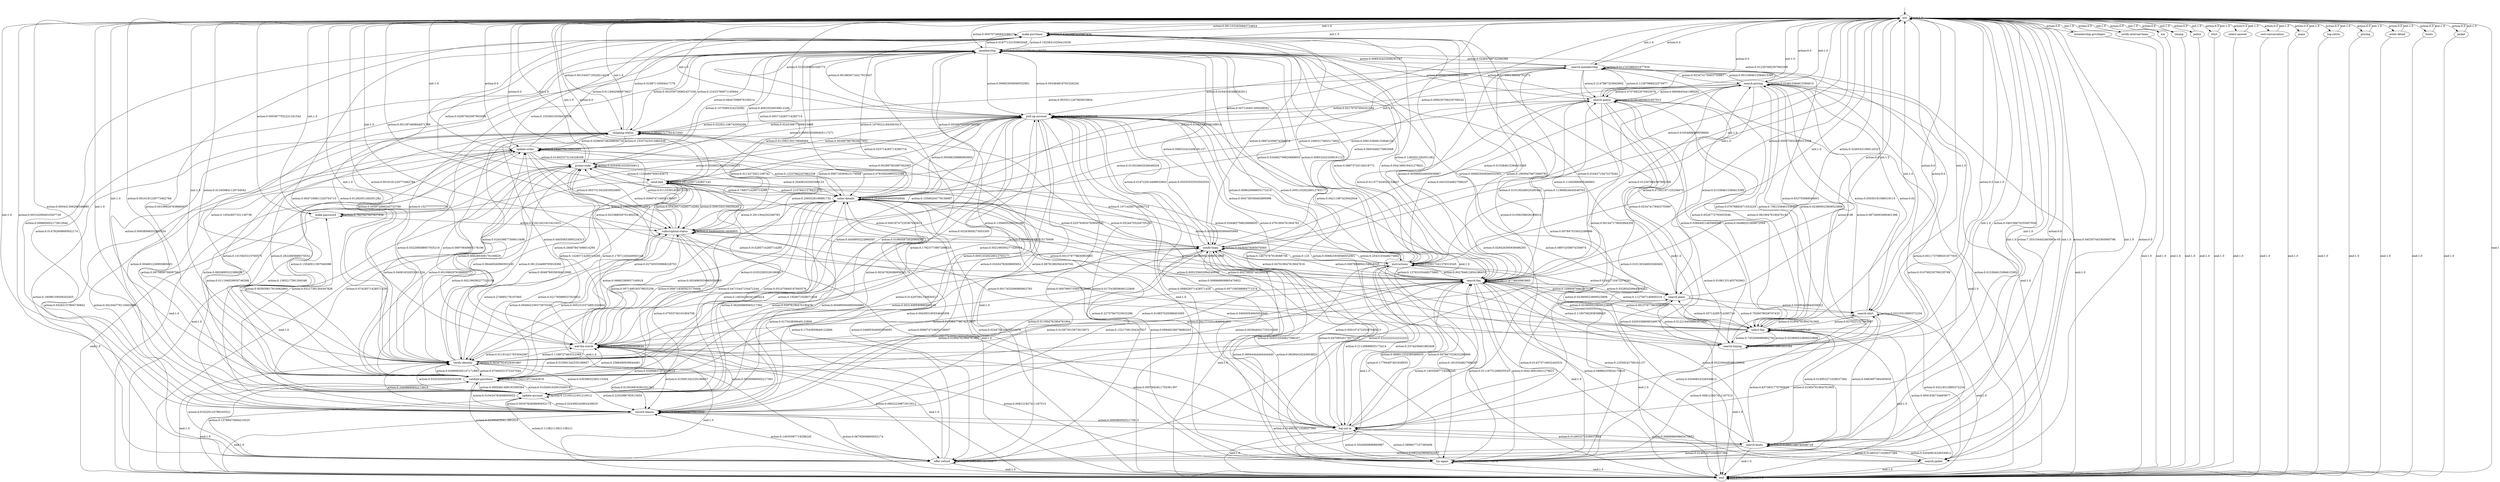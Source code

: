 digraph learned_mdp {
s0 [label="init"];
s1 [label="make-purchase"];
s2 [label="search-pricing"];
s3 [label="membership"];
s4 [label="search-boots"];
s5 [label="membership-privileges"];
s6 [label="try-again"];
s7 [label="record-reason"];
s8 [label="notify-team"];
s9 [label="log-out-in"];
s10 [label="offer-refund"];
s11 [label="update-account"];
s12 [label="subscription-status"];
s13 [label="notify-internal-team"];
s14 [label="n/a"];
s15 [label="search-timing"];
s16 [label="validate-purchase"];
s17 [label="timing"];
s18 [label="policy"];
s19 [label="search-jacket"];
s20 [label="select-faq"];
s21 [label="search-faq"];
s22 [label="shirt"];
s23 [label="verify-identity"];
s24 [label="instructions"];
s25 [label="select-answer"];
s26 [label="enter-details"];
s27 [label="ask-the-oracle"];
s28 [label="end-conversation"];
s29 [label="jeans"];
s30 [label="log-out/in"];
s31 [label="make-password"];
s32 [label="update-order"];
s33 [label="search-shirt"];
s34 [label="promo-code"];
s35 [label="pricing"];
s36 [label="send-link"];
s37 [label="enter-detail"];
s38 [label="shipping-status"];
s39 [label="search-jeans"];
s40 [label="pull-up-account"];
s41 [label="boots"];
s42 [label="search-policy"];
s43 [label="jacket"];
s44 [label="search-membership"];
s45 [label="end"];
s0 -> s0  [label="init:1.0"];
s0 -> s1  [label="action:0.0011032656663724624"];
s0 -> s2  [label="action:0.0"];
s0 -> s3  [label="action:0.004707266843189173"];
s0 -> s4  [label="action:0.0"];
s0 -> s5  [label="action:0.0"];
s0 -> s6  [label="action:0.045307443365695796"];
s0 -> s7  [label="action:0.003162694910267726"];
s0 -> s8  [label="action:0.01654898499558694"];
s0 -> s9  [label="action:0.040158870255957636"];
s0 -> s10  [label="action:7.355104442483083e-05"];
s0 -> s11  [label="action:0.000441306266548985"];
s0 -> s12  [label="action:0.001397469844071786"];
s0 -> s13  [label="action:0.0"];
s0 -> s14  [label="action:0.0"];
s0 -> s15  [label="action:0.0"];
s0 -> s16  [label="action:0.0016181229773462784"];
s0 -> s17  [label="action:0.0"];
s0 -> s18  [label="action:0.0"];
s0 -> s19  [label="action:0.0"];
s0 -> s20  [label="action:0.0"];
s0 -> s21  [label="action:0.32465431009120327"];
s0 -> s22  [label="action:0.0"];
s0 -> s23  [label="action:0.013459841129744042"];
s0 -> s24  [label="action:0.005075022065313328"];
s0 -> s25  [label="action:0.0"];
s0 -> s26  [label="action:0.007134451309208591"];
s0 -> s27  [label="action:0.0016181229773462784"];
s0 -> s28  [label="action:0.0"];
s0 -> s29  [label="action:0.0"];
s0 -> s30  [label="action:0.0"];
s0 -> s31  [label="action:0.0003677552221241542"];
s0 -> s32  [label="action:0.0"];
s0 -> s33  [label="action:0.0"];
s0 -> s34  [label="action:0.0"];
s0 -> s35  [label="action:0.0"];
s0 -> s36  [label="action:0.0"];
s0 -> s37  [label="action:0.0"];
s0 -> s38  [label="action:0.0015445719329214476"];
s0 -> s39  [label="action:0.0"];
s0 -> s40  [label="action:0.5316269491026773"];
s0 -> s41  [label="action:0.0"];
s0 -> s42  [label="action:0.0"];
s0 -> s43  [label="action:0.0"];
s0 -> s44  [label="action:0.0"];
s0 -> s45  [label="end:1"];
s1 -> s0  [label="init:1.0"];
s1 -> s1  [label="action:0.47435897435897434"];
s1 -> s3  [label="action:0.10256410256410256"];
s1 -> s6  [label="action:0.08974358974358974"];
s1 -> s8  [label="action:0.08974358974358974"];
s1 -> s21  [label="action:0.1282051282051282"];
s1 -> s23  [label="action:0.01282051282051282"];
s1 -> s26  [label="action:0.10256410256410256"];
s1 -> s45 [label="end:1.0"];
s2 -> s0  [label="init:1.0"];
s2 -> s2  [label="action:0.024615384615384615"];
s2 -> s3  [label="action:0.012307692307692308"];
s2 -> s6  [label="action:0.010769230769230769"];
s2 -> s8  [label="action:0.015384615384615385"];
s2 -> s15  [label="action:0.08"];
s2 -> s19  [label="action:0.015384615384615385"];
s2 -> s20  [label="action:0.7061538461538461"];
s2 -> s21  [label="action:0.012307692307692308"];
s2 -> s26  [label="action:0.006153846153846154"];
s2 -> s33  [label="action:0.02"];
s2 -> s39  [label="action:0.015384615384615385"];
s2 -> s40  [label="action:0.009230769230769232"];
s2 -> s42  [label="action:0.07076923076923076"];
s2 -> s44  [label="action:0.0015384615384615385"];
s2 -> s45 [label="end:1.0"];
s3 -> s0  [label="init:1.0"];
s3 -> s1  [label="action:0.01877133105802048"];
s3 -> s3  [label="action:0.032423208191126277"];
s3 -> s6  [label="action:0.006825938566552901"];
s3 -> s7  [label="action:0.00938566552901024"];
s3 -> s8  [label="action:0.008532423208191127"];
s3 -> s10  [label="action:0.14675767918088736"];
s3 -> s11  [label="action:0.1356655290102389"];
s3 -> s12  [label="action:0.011092150170648464"];
s3 -> s21  [label="action:0.08873720136518772"];
s3 -> s23  [label="action:0.005972696245733789"];
s3 -> s24  [label="action:0.008532423208191127"];
s3 -> s26  [label="action:0.19795221843003413"];
s3 -> s27  [label="action:0.10580204778156997"];
s3 -> s32  [label="action:0.08447098976109214"];
s3 -> s34  [label="action:0.1075085324232082"];
s3 -> s38  [label="action:0.002559726962457338"];
s3 -> s39  [label="action:0.006825938566552901"];
s3 -> s40  [label="action:0.006825938566552901"];
s3 -> s42  [label="action:0.006825938566552901"];
s3 -> s44  [label="action:0.008532423208191127"];
s3 -> s45 [label="end:1.0"];
s4 -> s0  [label="init:1.0"];
s4 -> s4  [label="action:0.018691588785046728"];
s4 -> s6  [label="action:0.014953271028037384"];
s4 -> s7  [label="action:0.014953271028037384"];
s4 -> s9  [label="action:0.014953271028037384"];
s4 -> s10  [label="action:0.016822429906542057"];
s4 -> s19  [label="action:0.014953271028037384"];
s4 -> s20  [label="action:0.8373831775700935"];
s4 -> s21  [label="action:0.052336448598130844"];
s4 -> s33  [label="action:0.014953271028037384"];
s4 -> s45 [label="end:1.0"];
s5 -> s0  [label="init:1.0"];
s5 -> s45 [label="end:1.0"];
s6 -> s0  [label="init:1.0"];
s6 -> s1  [label="action:0.028426395939086295"];
s6 -> s6  [label="action:0.007106598984771574"];
s6 -> s8  [label="action:0.06294416243654823"];
s6 -> s9  [label="action:0.5898477157360406"];
s6 -> s20  [label="action:0.008121827411167513"];
s6 -> s21  [label="action:0.01116751269035533"];
s6 -> s24  [label="action:0.17766497461928935"];
s6 -> s26  [label="action:0.09949238578680203"];
s6 -> s27  [label="action:0.008121827411167513"];
s6 -> s40  [label="action:0.007106598984771574"];
s6 -> s45 [label="end:1.0"];
s7 -> s0  [label="init:1.0"];
s7 -> s1  [label="action:0.008695652173913044"];
s7 -> s3  [label="action:0.014782608695652174"];
s7 -> s7  [label="action:0.028695652173913042"];
s7 -> s8  [label="action:0.15217391304347827"];
s7 -> s9  [label="action:0.00608695652173913"];
s7 -> s10  [label="action:0.06782608695652174"];
s7 -> s11  [label="action:0.0034782608695652175"];
s7 -> s16  [label="action:0.010434782608695653"];
s7 -> s23  [label="action:0.32608695652173914"];
s7 -> s26  [label="action:0.06260869565217392"];
s7 -> s27  [label="action:0.08260869565217391"];
s7 -> s32  [label="action:0.1565217391304348"];
s7 -> s34  [label="action:0.05217391304347826"];
s7 -> s38  [label="action:0.0034782608695652175"];
s7 -> s40  [label="action:0.02434782608695652"];
s7 -> s45 [label="end:1.0"];
s8 -> s0  [label="init:1.0"];
s8 -> s1  [label="action:0.24603174603174602"];
s8 -> s6  [label="action:0.06944444444444445"];
s8 -> s7  [label="action:0.015873015873015872"];
s8 -> s8  [label="action:0.04365079365079365"];
s8 -> s9  [label="action:0.2222222222222222"];
s8 -> s11  [label="action:0.011904761904761904"];
s8 -> s21  [label="action:0.047619047619047616"];
s8 -> s23  [label="action:0.02976190476190476"];
s8 -> s24  [label="action:0.125"];
s8 -> s26  [label="action:0.025793650793650792"];
s8 -> s34  [label="action:0.10714285714285714"];
s8 -> s40  [label="action:0.05555555555555555"];
s8 -> s45 [label="end:1.0"];
s9 -> s0  [label="init:1.0"];
s9 -> s1  [label="action:0.007847533632286996"];
s9 -> s4  [label="action:0.008968609865470852"];
s9 -> s6  [label="action:0.3542600896860987"];
s9 -> s8  [label="action:0.04708520179372197"];
s9 -> s21  [label="action:0.007847533632286996"];
s9 -> s24  [label="action:0.3374439461883408"];
s9 -> s26  [label="action:0.22757847533632286"];
s9 -> s38  [label="action:0.008968609865470852"];
s9 -> s45 [label="end:1.0"];
s10 -> s0  [label="init:1.0"];
s10 -> s7  [label="action:0.14035087719298245"];
s10 -> s10  [label="action:0.2982456140350877"];
s10 -> s16  [label="action:0.15789473684210525"];
s10 -> s21  [label="action:0.14035087719298245"];
s10 -> s26  [label="action:0.17543859649122806"];
s10 -> s32  [label="action:0.05263157894736842"];
s10 -> s36  [label="action:0.017543859649122806"];
s10 -> s40  [label="action:0.017543859649122806"];
s10 -> s45 [label="end:1.0"];
s11 -> s0  [label="init:1.0"];
s11 -> s7  [label="action:0.024390243902439025"];
s11 -> s10  [label="action:0.11382113821138211"];
s11 -> s11  [label="action:0.12195121951219512"];
s11 -> s16  [label="action:0.016260162601626018"];
s11 -> s23  [label="action:0.032520325203252036"];
s11 -> s26  [label="action:0.14634146341463414"];
s11 -> s32  [label="action:0.0975609756097561"];
s11 -> s36  [label="action:0.44715447154471544"];
s11 -> s45 [label="end:1.0"];
s12 -> s0  [label="init:1.0"];
s12 -> s8  [label="action:0.0008718395815170009"];
s12 -> s9  [label="action:0.006974716652136007"];
s12 -> s11  [label="action:0.07933740191804708"];
s12 -> s12  [label="action:0.04969485614646905"];
s12 -> s16  [label="action:0.0052310374891020054"];
s12 -> s23  [label="action:0.021795989537925022"];
s12 -> s26  [label="action:0.2911944202266783"];
s12 -> s27  [label="action:0.008718395815170008"];
s12 -> s32  [label="action:0.011333914559721011"];
s12 -> s34  [label="action:0.006974716652136007"];
s12 -> s36  [label="action:0.5091543156059285"];
s12 -> s40  [label="action:0.008718395815170008"];
s12 -> s45 [label="end:1.0"];
s13 -> s0  [label="init:1.0"];
s13 -> s45 [label="end:1.0"];
s14 -> s0  [label="init:1.0"];
s14 -> s45 [label="end:1.0"];
s15 -> s0  [label="init:1.0"];
s15 -> s2  [label="action:0.08726003490401396"];
s15 -> s12  [label="action:0.0017452006980802793"];
s15 -> s15  [label="action:0.034904013961605584"];
s15 -> s20  [label="action:0.7452006980802792"];
s15 -> s26  [label="action:0.005235602094240838"];
s15 -> s39  [label="action:0.012216404886561954"];
s15 -> s42  [label="action:0.03664921465968586"];
s15 -> s44  [label="action:0.07678883071553229"];
s15 -> s45 [label="end:1.0"];
s16 -> s0  [label="init:1.0"];
s16 -> s1  [label="action:0.001098297638660077"];
s16 -> s3  [label="action:0.10543657331136738"];
s16 -> s7  [label="action:0.2202086765513454"];
s16 -> s8  [label="action:0.004393190554640308"];
s16 -> s10  [label="action:0.023064250411861616"];
s16 -> s11  [label="action:0.0005491488193300384"];
s16 -> s12  [label="action:0.004942339373970346"];
s16 -> s16  [label="action:0.037342119714442616"];
s16 -> s21  [label="action:0.003844041735310269"];
s16 -> s23  [label="action:0.026908292147171883"];
s16 -> s26  [label="action:0.051070840197693576"];
s16 -> s27  [label="action:0.2586490939044481"];
s16 -> s32  [label="action:0.15540911587040088"];
s16 -> s34  [label="action:0.001098297638660077"];
s16 -> s36  [label="action:0.002196595277320154"];
s16 -> s38  [label="action:0.1015925315760571"];
s16 -> s40  [label="action:0.002196595277320154"];
s16 -> s45 [label="end:1.0"];
s17 -> s0  [label="init:1.0"];
s17 -> s45 [label="end:1.0"];
s18 -> s0  [label="init:1.0"];
s18 -> s45 [label="end:1.0"];
s19 -> s0  [label="init:1.0"];
s19 -> s4  [label="action:0.02040816326530612"];
s19 -> s20  [label="action:0.9591836734693877"];
s19 -> s39  [label="action:0.02040816326530612"];
s19 -> s45 [label="end:1.0"];
s20 -> s0  [label="init:1.0"];
s20 -> s2  [label="action:0.023809523809523808"];
s20 -> s4  [label="action:0.01904761904761905"];
s20 -> s15  [label="action:0.023809523809523808"];
s20 -> s20  [label="action:0.6142857142857143"];
s20 -> s21  [label="action:0.023809523809523808"];
s20 -> s24  [label="action:0.023809523809523808"];
s20 -> s27  [label="action:0.01904761904761905"];
s20 -> s33  [label="action:0.01904761904761905"];
s20 -> s34  [label="action:0.014285714285714285"];
s20 -> s36  [label="action:0.023809523809523808"];
s20 -> s39  [label="action:0.05714285714285714"];
s20 -> s40  [label="action:0.0761904761904762"];
s20 -> s42  [label="action:0.06190476190476191"];
s20 -> s45 [label="end:1.0"];
s21 -> s0  [label="init:1.0"];
s21 -> s2  [label="action:0.11492890995260663"];
s21 -> s3  [label="action:0.004146919431279621"];
s21 -> s4  [label="action:0.12559241706161137"];
s21 -> s6  [label="action:0.004146919431279621"];
s21 -> s8  [label="action:0.0007898894154818325"];
s21 -> s9  [label="action:0.006911532385466035"];
s21 -> s12  [label="action:0.001579778830963665"];
s21 -> s15  [label="action:0.11907582938388625"];
s21 -> s16  [label="action:0.00019747235387045813"];
s21 -> s19  [label="action:0.08886255924170616"];
s21 -> s20  [label="action:0.001579778830963665"];
s21 -> s21  [label="action:0.001579778830963665"];
s21 -> s23  [label="action:0.0017772511848341231"];
s21 -> s24  [label="action:0.002764612954186414"];
s21 -> s33  [label="action:0.1127567140600316"];
s21 -> s34  [label="action:0.00019747235387045813"];
s21 -> s39  [label="action:0.10860979462875198"];
s21 -> s40  [label="action:0.004739336492890996"];
s21 -> s42  [label="action:0.11966824644549763"];
s21 -> s44  [label="action:0.18009478672985782"];
s21 -> s45 [label="end:1.0"];
s22 -> s0  [label="init:1.0"];
s22 -> s45 [label="end:1.0"];
s23 -> s0  [label="init:1.0"];
s23 -> s1  [label="action:0.0047169811320754715"];
s23 -> s3  [label="action:0.1527777777777778"];
s23 -> s7  [label="action:0.013626834381551363"];
s23 -> s8  [label="action:0.0031446540880503146"];
s23 -> s10  [label="action:0.010220125786163521"];
s23 -> s11  [label="action:0.03039832285115304"];
s23 -> s12  [label="action:0.274895178197065"];
s23 -> s16  [label="action:0.07940251572327044"];
s23 -> s21  [label="action:0.013364779874213837"];
s23 -> s23  [label="action:0.06367924528301887"];
s23 -> s26  [label="action:0.06682389937106918"];
s23 -> s27  [label="action:0.1189727463312369"];
s23 -> s31  [label="action:0.003930817610062893"];
s23 -> s32  [label="action:0.006289308176100629"];
s23 -> s34  [label="action:0.06446540880503145"];
s23 -> s36  [label="action:0.004979035639412998"];
s23 -> s38  [label="action:0.06970649895178196"];
s23 -> s40  [label="action:0.018605870020964362"];
s23 -> s45 [label="end:1.0"];
s24 -> s0  [label="init:1.0"];
s24 -> s1  [label="action:0.0603448275862069"];
s24 -> s3  [label="action:0.034482758620689655"];
s24 -> s6  [label="action:0.1810344827586207"];
s24 -> s7  [label="action:0.004310344827586207"];
s24 -> s8  [label="action:0.2543103448275862"];
s24 -> s9  [label="action:0.21120689655172414"];
s24 -> s21  [label="action:0.13793103448275862"];
s24 -> s24  [label="action:0.03017241379310345"];
s24 -> s36  [label="action:0.034482758620689655"];
s24 -> s40  [label="action:0.008620689655172414"];
s24 -> s42  [label="action:0.04310344827586207"];
s24 -> s45 [label="end:1.0"];
s25 -> s0  [label="init:1.0"];
s25 -> s45 [label="end:1.0"];
s26 -> s0  [label="init:1.0"];
s26 -> s1  [label="action:0.02097902097902098"];
s26 -> s3  [label="action:0.002997002997002997"];
s26 -> s6  [label="action:0.024475524475524476"];
s26 -> s7  [label="action:0.004995004995004995"];
s26 -> s8  [label="action:0.05244755244755245"];
s26 -> s9  [label="action:0.04945054945054945"];
s26 -> s10  [label="action:0.04695304695304695"];
s26 -> s11  [label="action:0.1928071928071928"];
s26 -> s23  [label="action:0.0034965034965034965"];
s26 -> s24  [label="action:0.005994005994005994"];
s26 -> s26  [label="action:0.054945054945054944"];
s26 -> s31  [label="action:0.1983016983016983"];
s26 -> s32  [label="action:0.12337662337662338"];
s26 -> s36  [label="action:0.21578421578421578"];
s26 -> s38  [label="action:0.002997002997002997"];
s26 -> s45 [label="end:1.0"];
s27 -> s0  [label="init:1.0"];
s27 -> s3  [label="action:0.2565528196981732"];
s27 -> s7  [label="action:0.015091342335186657"];
s27 -> s8  [label="action:0.014297061159650517"];
s27 -> s9  [label="action:0.0007942811755361397"];
s27 -> s10  [label="action:0.08022239872915012"];
s27 -> s11  [label="action:0.03494837172359015"];
s27 -> s12  [label="action:0.007148530579825258"];
s27 -> s16  [label="action:0.015091342335186657"];
s27 -> s21  [label="action:0.019857029388403495"];
s27 -> s23  [label="action:0.011914217633042097"];
s27 -> s26  [label="action:0.010325655281969817"];
s27 -> s27  [label="action:0.020651310563939634"];
s27 -> s32  [label="action:0.26687847498014294"];
s27 -> s34  [label="action:0.17871326449563146"];
s27 -> s36  [label="action:0.027005559968228753"];
s27 -> s38  [label="action:0.04050833995234313"];
s27 -> s45 [label="end:1.0"];
s28 -> s0  [label="init:1.0"];
s28 -> s45 [label="end:1.0"];
s29 -> s0  [label="init:1.0"];
s29 -> s45 [label="end:1.0"];
s30 -> s0  [label="init:1.0"];
s30 -> s45 [label="end:1.0"];
s31 -> s0  [label="init:1.0"];
s31 -> s12  [label="action:0.21621621621621623"];
s31 -> s31  [label="action:0.7837837837837838"];
s31 -> s45 [label="end:1.0"];
s32 -> s0  [label="init:1.0"];
s32 -> s1  [label="action:0.6119402985074627"];
s32 -> s7  [label="action:0.011194029850746268"];
s32 -> s10  [label="action:0.041044776119402986"];
s32 -> s11  [label="action:0.08208955223880597"];
s32 -> s12  [label="action:0.0037313432835820895"];
s32 -> s21  [label="action:0.022388059701492536"];
s32 -> s26  [label="action:0.07835820895522388"];
s32 -> s32  [label="action:0.1044776119402985"];
s32 -> s34  [label="action:0.014925373134328358"];
s32 -> s38  [label="action:0.029850746268656716"];
s32 -> s45 [label="end:1.0"];
s33 -> s0  [label="init:1.0"];
s33 -> s2  [label="action:0.05030181086519115"];
s33 -> s4  [label="action:0.0482897384305835"];
s33 -> s19  [label="action:0.03219315895372234"];
s33 -> s20  [label="action:0.8370221327967807"];
s33 -> s33  [label="action:0.03219315895372234"];
s33 -> s45 [label="end:1.0"];
s34 -> s0  [label="init:1.0"];
s34 -> s3  [label="action:0.40816326530612246"];
s34 -> s16  [label="action:0.04081632653061224"];
s34 -> s23  [label="action:0.061224489795918366"];
s34 -> s26  [label="action:0.20408163265306123"];
s34 -> s27  [label="action:0.14285714285714285"];
s34 -> s34  [label="action:0.02040816326530612"];
s34 -> s36  [label="action:0.12244897959183673"];
s34 -> s45 [label="end:1.0"];
s35 -> s0  [label="init:1.0"];
s35 -> s45 [label="end:1.0"];
s36 -> s0  [label="init:1.0"];
s36 -> s3  [label="action:0.005714285714285714"];
s36 -> s11  [label="action:0.07428571428571429"];
s36 -> s12  [label="action:0.054285714285714284"];
s36 -> s26  [label="action:0.7485714285714286"];
s36 -> s36  [label="action:0.09142857142857143"];
s36 -> s40  [label="action:0.025714285714285714"];
s36 -> s45 [label="end:1.0"];
s37 -> s0  [label="init:1.0"];
s37 -> s45 [label="end:1.0"];
s38 -> s0  [label="init:1.0"];
s38 -> s1  [label="action:0.01687116564417178"];
s38 -> s3  [label="action:0.21625766871165644"];
s38 -> s10  [label="action:0.18098159509202455"];
s38 -> s11  [label="action:0.004601226993865031"];
s38 -> s16  [label="action:0.2822085889570552"];
s38 -> s23  [label="action:0.032208588957055216"];
s38 -> s27  [label="action:0.024539877300613498"];
s38 -> s32  [label="action:0.15337423312883436"];
s38 -> s38  [label="action:0.06441717791411043"];
s38 -> s40  [label="action:0.024539877300613498"];
s38 -> s45 [label="end:1.0"];
s39 -> s0  [label="init:1.0"];
s39 -> s2  [label="action:0.07392197125256673"];
s39 -> s3  [label="action:0.01642710472279261"];
s39 -> s9  [label="action:0.014373716632443531"];
s39 -> s15  [label="action:0.02053388090349076"];
s39 -> s20  [label="action:0.7926078028747433"];
s39 -> s21  [label="action:0.03285420944558522"];
s39 -> s24  [label="action:0.01642710472279261"];
s39 -> s33  [label="action:0.03285420944558522"];
s39 -> s45 [label="end:1.0"];
s40 -> s0  [label="init:1.0"];
s40 -> s1  [label="action:0.0018656716417910447"];
s40 -> s3  [label="action:0.003464818763326226"];
s40 -> s6  [label="action:0.008928571428571428"];
s40 -> s7  [label="action:0.08781982942430704"];
s40 -> s8  [label="action:0.019722814498933903"];
s40 -> s9  [label="action:0.002798507462686567"];
s40 -> s10  [label="action:0.0007995735607675906"];
s40 -> s11  [label="action:0.00013326226012793177"];
s40 -> s12  [label="action:0.0113272921108742"];
s40 -> s16  [label="action:0.17923773987206823"];
s40 -> s21  [label="action:0.04211087420042644"];
s40 -> s23  [label="action:0.4458955223880597"];
s40 -> s24  [label="action:0.00013326226012793177"];
s40 -> s26  [label="action:0.09368336886993603"];
s40 -> s27  [label="action:0.05263859275053305"];
s40 -> s31  [label="action:0.0026652452025586353"];
s40 -> s32  [label="action:0.0005330490405117271"];
s40 -> s34  [label="action:0.003997867803837953"];
s40 -> s38  [label="action:0.022921108742004266"];
s40 -> s40  [label="action:0.019323027718550108"];
s40 -> s45 [label="end:1.0"];
s41 -> s0  [label="init:1.0"];
s41 -> s45 [label="end:1.0"];
s42 -> s0  [label="init:1.0"];
s42 -> s2  [label="action:0.0694645441389291"];
s42 -> s3  [label="action:0.017366136034732273"];
s42 -> s6  [label="action:0.01881331403762663"];
s42 -> s9  [label="action:0.010130246020260492"];
s42 -> s12  [label="action:0.013024602026049204"];
s42 -> s15  [label="action:0.04486251808972504"];
s42 -> s20  [label="action:0.6526772793053546"];
s42 -> s21  [label="action:0.010130246020260492"];
s42 -> s24  [label="action:0.011577424023154847"];
s42 -> s27  [label="action:0.001447178002894356"];
s42 -> s40  [label="action:0.02170767004341534"];
s42 -> s42  [label="action:0.015918958031837915"];
s42 -> s44  [label="action:0.11287988422575977"];
s42 -> s45 [label="end:1.0"];
s43 -> s0  [label="init:1.0"];
s43 -> s45 [label="end:1.0"];
s44 -> s0  [label="init:1.0"];
s44 -> s2  [label="action:0.023474178403755867"];
s44 -> s3  [label="action:0.02464788732394366"];
s44 -> s4  [label="action:0.0011737089201877935"];
s44 -> s15  [label="action:0.023474178403755867"];
s44 -> s20  [label="action:0.653755868544601"];
s44 -> s21  [label="action:0.005868544600938967"];
s44 -> s23  [label="action:0.01056338028169014"];
s44 -> s36  [label="action:0.01056338028169014"];
s44 -> s38  [label="action:0.0035211267605633804"];
s44 -> s40  [label="action:0.01643192488262911"];
s44 -> s42  [label="action:0.2147887323943662"];
s44 -> s44  [label="action:0.011737089201877934"];
s44 -> s45 [label="end:1.0"];
s45 -> s45 [label="init:1.0"];
s45 -> s45  [label="action:1.0"];
s45 -> s45  [label="end:1.0"];
__start0 [label="", shape=none];
__start0 -> s0  [label=""];
}
